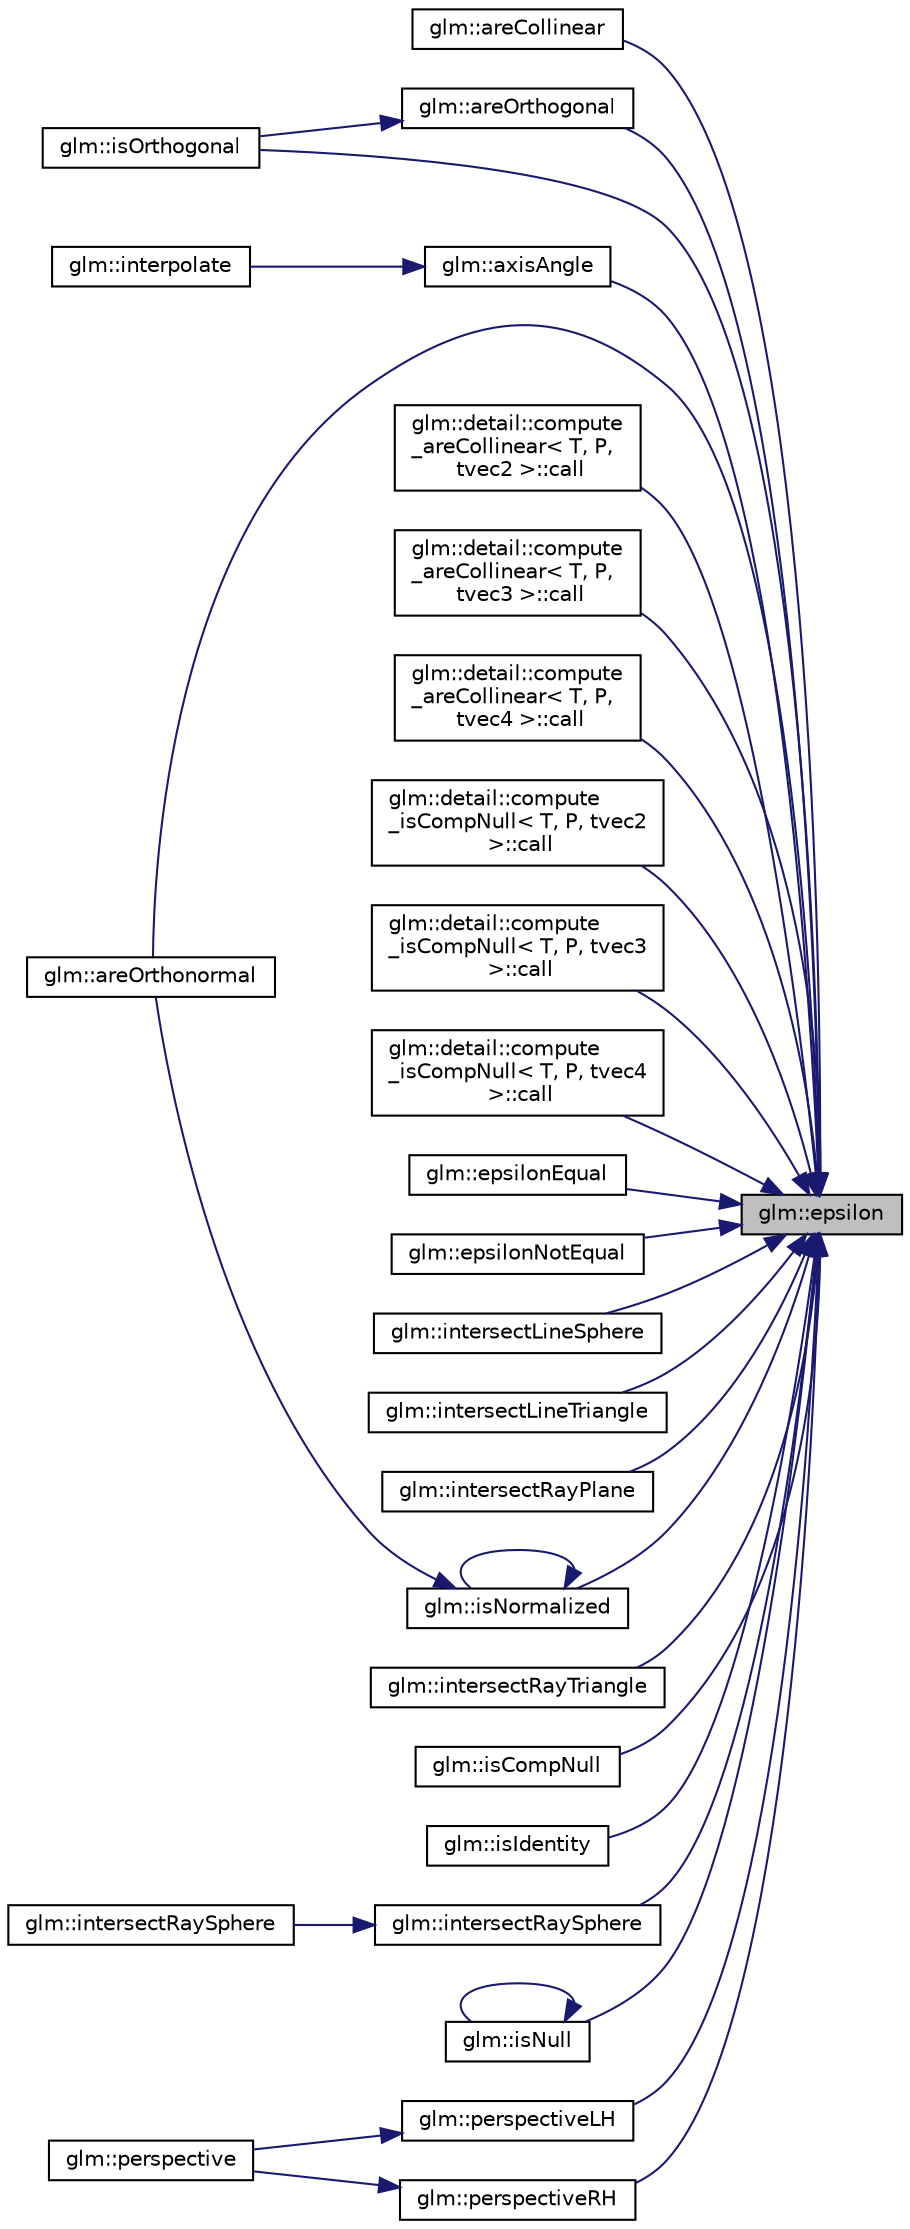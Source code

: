 digraph "glm::epsilon"
{
 // LATEX_PDF_SIZE
  edge [fontname="Helvetica",fontsize="10",labelfontname="Helvetica",labelfontsize="10"];
  node [fontname="Helvetica",fontsize="10",shape=record];
  rankdir="RL";
  Node1 [label="glm::epsilon",height=0.2,width=0.4,color="black", fillcolor="grey75", style="filled", fontcolor="black",tooltip=" "];
  Node1 -> Node2 [dir="back",color="midnightblue",fontsize="10",style="solid",fontname="Helvetica"];
  Node2 [label="glm::areCollinear",height=0.2,width=0.4,color="black", fillcolor="white", style="filled",URL="$group__gtx__vector__query.html#ga465b844190d1740051e45d780832ea4c",tooltip=" "];
  Node1 -> Node3 [dir="back",color="midnightblue",fontsize="10",style="solid",fontname="Helvetica"];
  Node3 [label="glm::areOrthogonal",height=0.2,width=0.4,color="black", fillcolor="white", style="filled",URL="$group__gtx__vector__query.html#gaee10acefed397c11e01f2862e837754c",tooltip=" "];
  Node3 -> Node4 [dir="back",color="midnightblue",fontsize="10",style="solid",fontname="Helvetica"];
  Node4 [label="glm::isOrthogonal",height=0.2,width=0.4,color="black", fillcolor="white", style="filled",URL="$group__gtx__matrix__query.html#gab2cb5d23df77b4e4e63ad2965acd31b3",tooltip=" "];
  Node1 -> Node5 [dir="back",color="midnightblue",fontsize="10",style="solid",fontname="Helvetica"];
  Node5 [label="glm::areOrthonormal",height=0.2,width=0.4,color="black", fillcolor="white", style="filled",URL="$group__gtx__vector__query.html#ga89c82bc60e5b84e4489b74c15a134caf",tooltip=" "];
  Node1 -> Node6 [dir="back",color="midnightblue",fontsize="10",style="solid",fontname="Helvetica"];
  Node6 [label="glm::axisAngle",height=0.2,width=0.4,color="black", fillcolor="white", style="filled",URL="$group__gtx__matrix__interpolation.html#ga9aef292eb5f29bdbb58a53ef4281af92",tooltip=" "];
  Node6 -> Node7 [dir="back",color="midnightblue",fontsize="10",style="solid",fontname="Helvetica"];
  Node7 [label="glm::interpolate",height=0.2,width=0.4,color="black", fillcolor="white", style="filled",URL="$group__gtx__matrix__interpolation.html#ga45099a92c5c704503565619ac2bcd5c6",tooltip=" "];
  Node1 -> Node8 [dir="back",color="midnightblue",fontsize="10",style="solid",fontname="Helvetica"];
  Node8 [label="glm::detail::compute\l_areCollinear\< T, P,\l tvec2 \>::call",height=0.2,width=0.4,color="black", fillcolor="white", style="filled",URL="$structglm_1_1detail_1_1compute__are_collinear_3_01_t_00_01_p_00_01tvec2_01_4.html#acec3b10a2cf7e270c961f64e8d68de5c",tooltip=" "];
  Node1 -> Node9 [dir="back",color="midnightblue",fontsize="10",style="solid",fontname="Helvetica"];
  Node9 [label="glm::detail::compute\l_areCollinear\< T, P,\l tvec3 \>::call",height=0.2,width=0.4,color="black", fillcolor="white", style="filled",URL="$structglm_1_1detail_1_1compute__are_collinear_3_01_t_00_01_p_00_01tvec3_01_4.html#a4a9fce4b46bc6906c0b6b44c31accdb1",tooltip=" "];
  Node1 -> Node10 [dir="back",color="midnightblue",fontsize="10",style="solid",fontname="Helvetica"];
  Node10 [label="glm::detail::compute\l_areCollinear\< T, P,\l tvec4 \>::call",height=0.2,width=0.4,color="black", fillcolor="white", style="filled",URL="$structglm_1_1detail_1_1compute__are_collinear_3_01_t_00_01_p_00_01tvec4_01_4.html#a614f1eb934d5e74a6585898a059cf5a0",tooltip=" "];
  Node1 -> Node11 [dir="back",color="midnightblue",fontsize="10",style="solid",fontname="Helvetica"];
  Node11 [label="glm::detail::compute\l_isCompNull\< T, P, tvec2\l \>::call",height=0.2,width=0.4,color="black", fillcolor="white", style="filled",URL="$structglm_1_1detail_1_1compute__is_comp_null_3_01_t_00_01_p_00_01tvec2_01_4.html#ac0a15e2120dff188297158f1aa716a0e",tooltip=" "];
  Node1 -> Node12 [dir="back",color="midnightblue",fontsize="10",style="solid",fontname="Helvetica"];
  Node12 [label="glm::detail::compute\l_isCompNull\< T, P, tvec3\l \>::call",height=0.2,width=0.4,color="black", fillcolor="white", style="filled",URL="$structglm_1_1detail_1_1compute__is_comp_null_3_01_t_00_01_p_00_01tvec3_01_4.html#aeed450148ffffe117e96c998a31a78e6",tooltip=" "];
  Node1 -> Node13 [dir="back",color="midnightblue",fontsize="10",style="solid",fontname="Helvetica"];
  Node13 [label="glm::detail::compute\l_isCompNull\< T, P, tvec4\l \>::call",height=0.2,width=0.4,color="black", fillcolor="white", style="filled",URL="$structglm_1_1detail_1_1compute__is_comp_null_3_01_t_00_01_p_00_01tvec4_01_4.html#a6c98752b295461f1d83f44ecbb22aadf",tooltip=" "];
  Node1 -> Node14 [dir="back",color="midnightblue",fontsize="10",style="solid",fontname="Helvetica"];
  Node14 [label="glm::epsilonEqual",height=0.2,width=0.4,color="black", fillcolor="white", style="filled",URL="$namespaceglm.html#aded5e7ea9a0eacd03367ad77986c2a15",tooltip=" "];
  Node1 -> Node15 [dir="back",color="midnightblue",fontsize="10",style="solid",fontname="Helvetica"];
  Node15 [label="glm::epsilonNotEqual",height=0.2,width=0.4,color="black", fillcolor="white", style="filled",URL="$namespaceglm.html#af4127d65f4afc6e447d461bae25f90fe",tooltip=" "];
  Node1 -> Node16 [dir="back",color="midnightblue",fontsize="10",style="solid",fontname="Helvetica"];
  Node16 [label="glm::intersectLineSphere",height=0.2,width=0.4,color="black", fillcolor="white", style="filled",URL="$group__gtx__intersect.html#ga9c68139f3d8a4f3d7fe45f9dbc0de5b7",tooltip=" "];
  Node1 -> Node17 [dir="back",color="midnightblue",fontsize="10",style="solid",fontname="Helvetica"];
  Node17 [label="glm::intersectLineTriangle",height=0.2,width=0.4,color="black", fillcolor="white", style="filled",URL="$group__gtx__intersect.html#ga9d29b9b3acb504d43986502f42740df4",tooltip=" "];
  Node1 -> Node18 [dir="back",color="midnightblue",fontsize="10",style="solid",fontname="Helvetica"];
  Node18 [label="glm::intersectRayPlane",height=0.2,width=0.4,color="black", fillcolor="white", style="filled",URL="$group__gtx__intersect.html#gad3697a9700ea379739a667ea02573488",tooltip=" "];
  Node1 -> Node19 [dir="back",color="midnightblue",fontsize="10",style="solid",fontname="Helvetica"];
  Node19 [label="glm::intersectRaySphere",height=0.2,width=0.4,color="black", fillcolor="white", style="filled",URL="$group__gtx__intersect.html#gac88f8cd84c4bcb5b947d56acbbcfa56e",tooltip=" "];
  Node19 -> Node20 [dir="back",color="midnightblue",fontsize="10",style="solid",fontname="Helvetica"];
  Node20 [label="glm::intersectRaySphere",height=0.2,width=0.4,color="black", fillcolor="white", style="filled",URL="$group__gtx__intersect.html#gad28c00515b823b579c608aafa1100c1d",tooltip=" "];
  Node1 -> Node21 [dir="back",color="midnightblue",fontsize="10",style="solid",fontname="Helvetica"];
  Node21 [label="glm::intersectRayTriangle",height=0.2,width=0.4,color="black", fillcolor="white", style="filled",URL="$group__gtx__intersect.html#gab16c1b47c10451e7604b51b39a7ef21d",tooltip=" "];
  Node1 -> Node22 [dir="back",color="midnightblue",fontsize="10",style="solid",fontname="Helvetica"];
  Node22 [label="glm::isCompNull",height=0.2,width=0.4,color="black", fillcolor="white", style="filled",URL="$group__gtx__vector__query.html#ga93ecd4137480483ce1af0de8bbbf6546",tooltip=" "];
  Node1 -> Node23 [dir="back",color="midnightblue",fontsize="10",style="solid",fontname="Helvetica"];
  Node23 [label="glm::isIdentity",height=0.2,width=0.4,color="black", fillcolor="white", style="filled",URL="$group__gtx__matrix__query.html#gafc1ce12c738b8c5d007179e615609330",tooltip=" "];
  Node1 -> Node24 [dir="back",color="midnightblue",fontsize="10",style="solid",fontname="Helvetica"];
  Node24 [label="glm::isNormalized",height=0.2,width=0.4,color="black", fillcolor="white", style="filled",URL="$group__gtx__matrix__query.html#ga11a8d5cdb36496b85f61e4f5f7f2602c",tooltip=" "];
  Node24 -> Node5 [dir="back",color="midnightblue",fontsize="10",style="solid",fontname="Helvetica"];
  Node24 -> Node24 [dir="back",color="midnightblue",fontsize="10",style="solid",fontname="Helvetica"];
  Node1 -> Node25 [dir="back",color="midnightblue",fontsize="10",style="solid",fontname="Helvetica"];
  Node25 [label="glm::isNull",height=0.2,width=0.4,color="black", fillcolor="white", style="filled",URL="$group__gtx__matrix__query.html#ga37e535cbeaea383b8c1247b98875cd4b",tooltip=" "];
  Node25 -> Node25 [dir="back",color="midnightblue",fontsize="10",style="solid",fontname="Helvetica"];
  Node1 -> Node4 [dir="back",color="midnightblue",fontsize="10",style="solid",fontname="Helvetica"];
  Node1 -> Node26 [dir="back",color="midnightblue",fontsize="10",style="solid",fontname="Helvetica"];
  Node26 [label="glm::perspectiveLH",height=0.2,width=0.4,color="black", fillcolor="white", style="filled",URL="$group__gtc__matrix__transform.html#ga34048da27c559f1ac8e9550d169dd6f3",tooltip=" "];
  Node26 -> Node27 [dir="back",color="midnightblue",fontsize="10",style="solid",fontname="Helvetica"];
  Node27 [label="glm::perspective",height=0.2,width=0.4,color="black", fillcolor="white", style="filled",URL="$group__gtc__matrix__transform.html#gac3613dcb6c6916465ad5b7ad5a786175",tooltip=" "];
  Node1 -> Node28 [dir="back",color="midnightblue",fontsize="10",style="solid",fontname="Helvetica"];
  Node28 [label="glm::perspectiveRH",height=0.2,width=0.4,color="black", fillcolor="white", style="filled",URL="$group__gtc__matrix__transform.html#ga5a4fa9f8ffabb2294e48a18bf8fa2f5f",tooltip=" "];
  Node28 -> Node27 [dir="back",color="midnightblue",fontsize="10",style="solid",fontname="Helvetica"];
}
